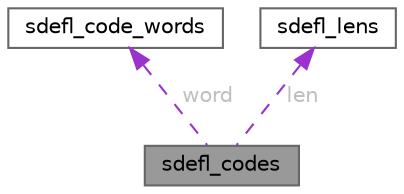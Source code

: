 digraph "sdefl_codes"
{
 // LATEX_PDF_SIZE
  bgcolor="transparent";
  edge [fontname=Helvetica,fontsize=10,labelfontname=Helvetica,labelfontsize=10];
  node [fontname=Helvetica,fontsize=10,shape=box,height=0.2,width=0.4];
  Node1 [id="Node000001",label="sdefl_codes",height=0.2,width=0.4,color="gray40", fillcolor="grey60", style="filled", fontcolor="black",tooltip=" "];
  Node2 -> Node1 [id="edge5_Node000001_Node000002",dir="back",color="darkorchid3",style="dashed",tooltip=" ",label=" word",fontcolor="grey" ];
  Node2 [id="Node000002",label="sdefl_code_words",height=0.2,width=0.4,color="gray40", fillcolor="white", style="filled",URL="$structsdefl__code__words.html",tooltip=" "];
  Node3 -> Node1 [id="edge6_Node000001_Node000003",dir="back",color="darkorchid3",style="dashed",tooltip=" ",label=" len",fontcolor="grey" ];
  Node3 [id="Node000003",label="sdefl_lens",height=0.2,width=0.4,color="gray40", fillcolor="white", style="filled",URL="$structsdefl__lens.html",tooltip=" "];
}
